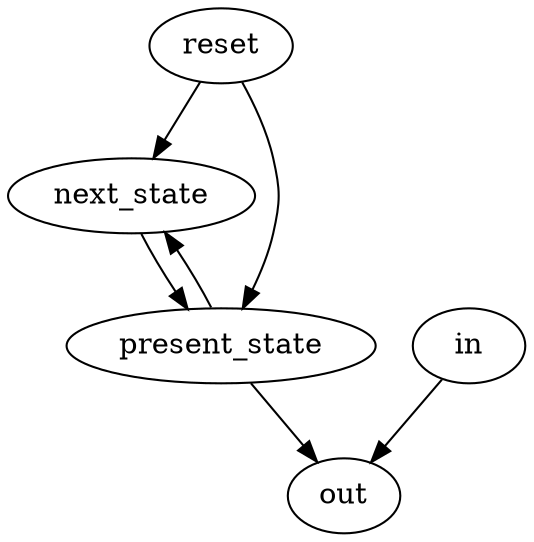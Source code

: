 strict digraph "" {
	reset -> next_state	[weight=2.0];
	reset -> present_state	[weight=2.0];
	next_state -> present_state	[weight=1.0];
	present_state -> next_state	[weight=1.0];
	present_state -> out	[weight=1.0];
	in -> out	[weight=1.0];
}
